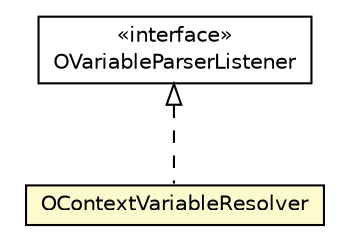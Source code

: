 #!/usr/local/bin/dot
#
# Class diagram 
# Generated by UMLGraph version R5_6-24-gf6e263 (http://www.umlgraph.org/)
#

digraph G {
	edge [fontname="Helvetica",fontsize=10,labelfontname="Helvetica",labelfontsize=10];
	node [fontname="Helvetica",fontsize=10,shape=plaintext];
	nodesep=0.25;
	ranksep=0.5;
	// com.orientechnologies.common.parser.OContextVariableResolver
	c1251922 [label=<<table title="com.orientechnologies.common.parser.OContextVariableResolver" border="0" cellborder="1" cellspacing="0" cellpadding="2" port="p" bgcolor="lemonChiffon" href="./OContextVariableResolver.html">
		<tr><td><table border="0" cellspacing="0" cellpadding="1">
<tr><td align="center" balign="center"> OContextVariableResolver </td></tr>
		</table></td></tr>
		</table>>, URL="./OContextVariableResolver.html", fontname="Helvetica", fontcolor="black", fontsize=10.0];
	// com.orientechnologies.common.parser.OVariableParserListener
	c1251923 [label=<<table title="com.orientechnologies.common.parser.OVariableParserListener" border="0" cellborder="1" cellspacing="0" cellpadding="2" port="p" href="./OVariableParserListener.html">
		<tr><td><table border="0" cellspacing="0" cellpadding="1">
<tr><td align="center" balign="center"> &#171;interface&#187; </td></tr>
<tr><td align="center" balign="center"> OVariableParserListener </td></tr>
		</table></td></tr>
		</table>>, URL="./OVariableParserListener.html", fontname="Helvetica", fontcolor="black", fontsize=10.0];
	//com.orientechnologies.common.parser.OContextVariableResolver implements com.orientechnologies.common.parser.OVariableParserListener
	c1251923:p -> c1251922:p [dir=back,arrowtail=empty,style=dashed];
}

